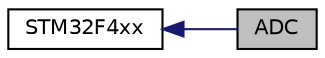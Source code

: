 digraph "ADC"
{
  edge [fontname="Helvetica",fontsize="10",labelfontname="Helvetica",labelfontsize="10"];
  node [fontname="Helvetica",fontsize="10",shape=record];
  rankdir=LR;
  Node0 [label="ADC",height=0.2,width=0.4,color="black", fillcolor="grey75", style="filled" fontcolor="black"];
  Node1 [label="STM32F4xx",height=0.2,width=0.4,color="black", fillcolor="white", style="filled",URL="$group__STM32F4xx.html",tooltip="Libraries for ST Microelectronics STM32F4xx series."];
  Node1->Node0 [shape=plaintext, color="midnightblue", dir="back", style="solid"];
}
